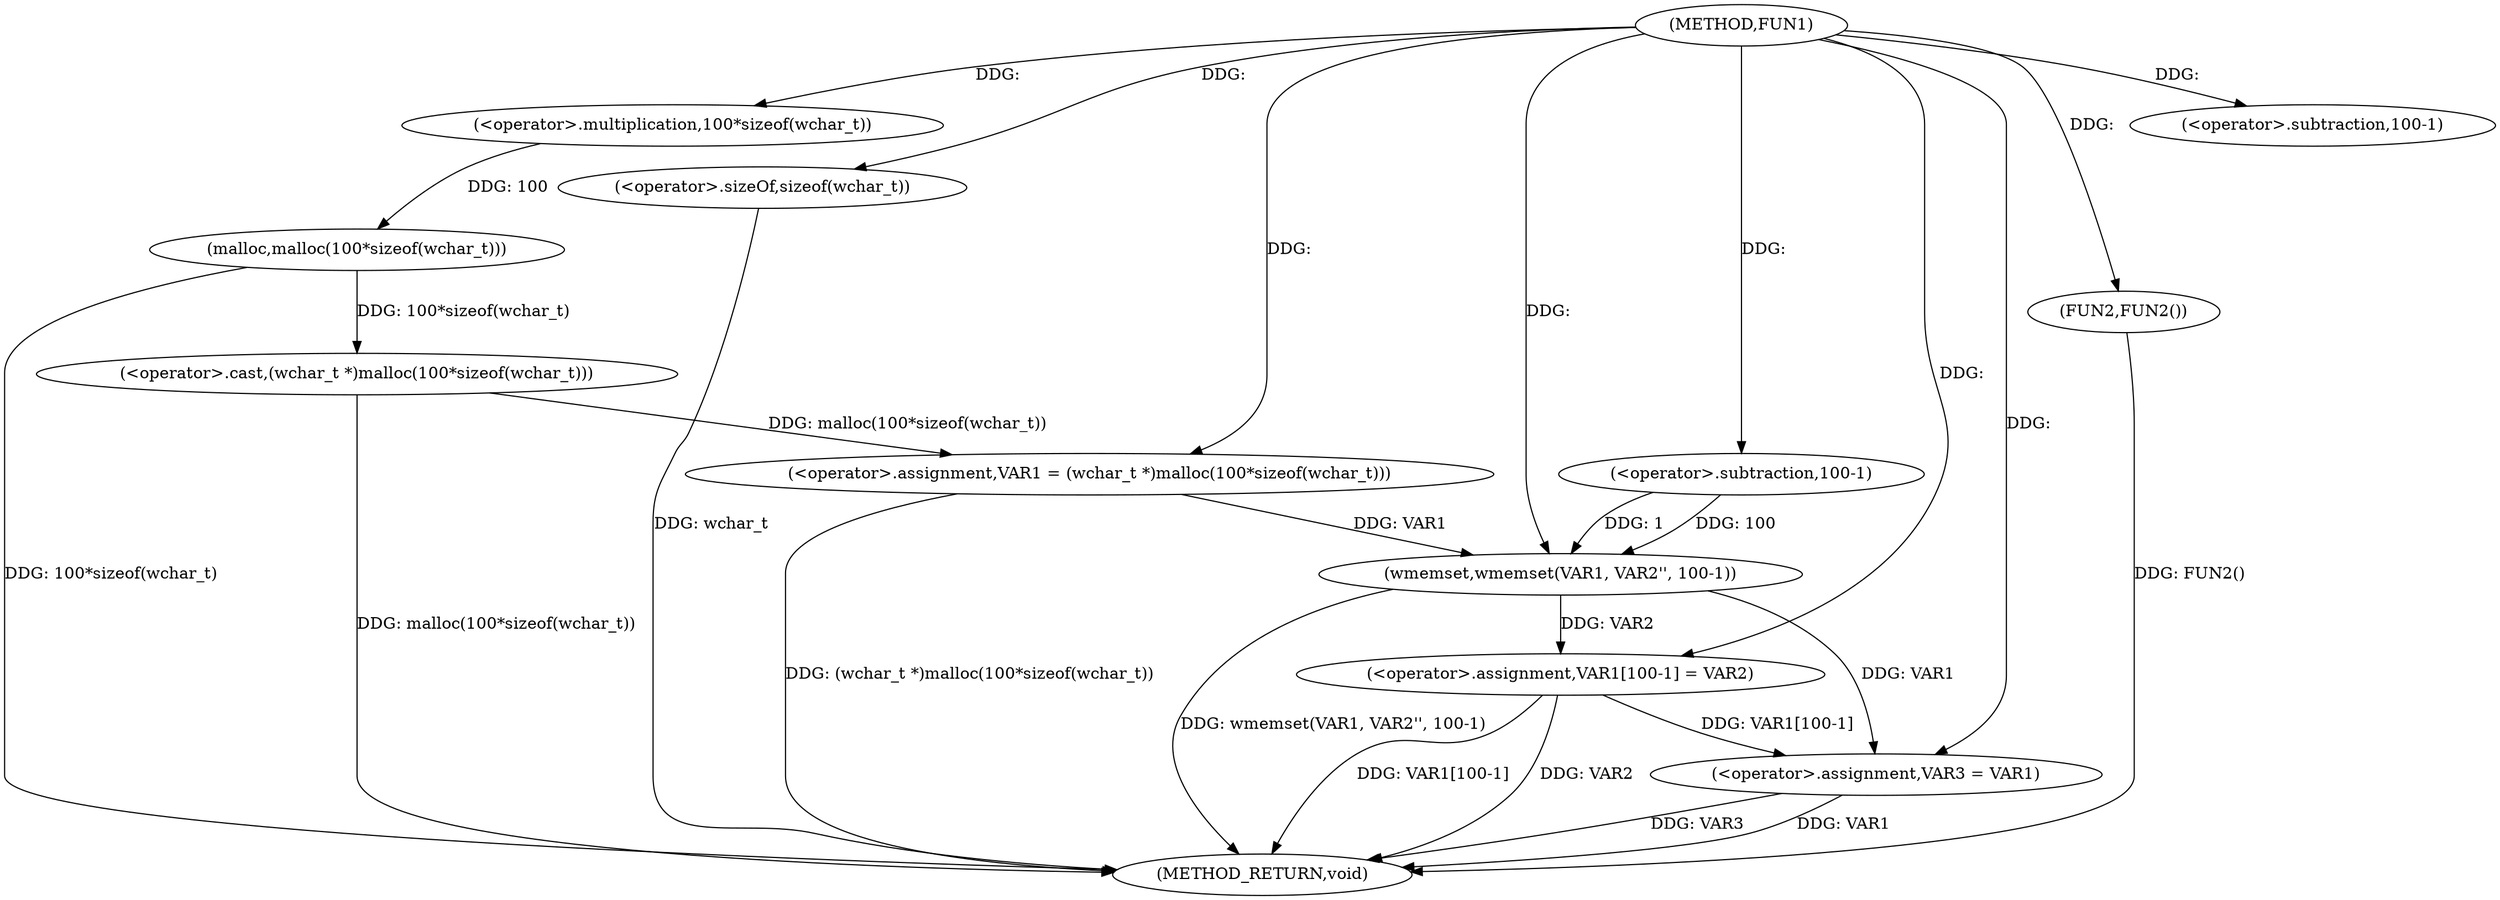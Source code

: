 digraph FUN1 {  
"1000100" [label = "(METHOD,FUN1)" ]
"1000129" [label = "(METHOD_RETURN,void)" ]
"1000103" [label = "(<operator>.assignment,VAR1 = (wchar_t *)malloc(100*sizeof(wchar_t)))" ]
"1000105" [label = "(<operator>.cast,(wchar_t *)malloc(100*sizeof(wchar_t)))" ]
"1000107" [label = "(malloc,malloc(100*sizeof(wchar_t)))" ]
"1000108" [label = "(<operator>.multiplication,100*sizeof(wchar_t))" ]
"1000110" [label = "(<operator>.sizeOf,sizeof(wchar_t))" ]
"1000112" [label = "(wmemset,wmemset(VAR1, VAR2'', 100-1))" ]
"1000115" [label = "(<operator>.subtraction,100-1)" ]
"1000118" [label = "(<operator>.assignment,VAR1[100-1] = VAR2)" ]
"1000121" [label = "(<operator>.subtraction,100-1)" ]
"1000125" [label = "(<operator>.assignment,VAR3 = VAR1)" ]
"1000128" [label = "(FUN2,FUN2())" ]
  "1000125" -> "1000129"  [ label = "DDG: VAR3"] 
  "1000107" -> "1000129"  [ label = "DDG: 100*sizeof(wchar_t)"] 
  "1000105" -> "1000129"  [ label = "DDG: malloc(100*sizeof(wchar_t))"] 
  "1000103" -> "1000129"  [ label = "DDG: (wchar_t *)malloc(100*sizeof(wchar_t))"] 
  "1000125" -> "1000129"  [ label = "DDG: VAR1"] 
  "1000112" -> "1000129"  [ label = "DDG: wmemset(VAR1, VAR2'', 100-1)"] 
  "1000128" -> "1000129"  [ label = "DDG: FUN2()"] 
  "1000118" -> "1000129"  [ label = "DDG: VAR1[100-1]"] 
  "1000110" -> "1000129"  [ label = "DDG: wchar_t"] 
  "1000118" -> "1000129"  [ label = "DDG: VAR2"] 
  "1000105" -> "1000103"  [ label = "DDG: malloc(100*sizeof(wchar_t))"] 
  "1000100" -> "1000103"  [ label = "DDG: "] 
  "1000107" -> "1000105"  [ label = "DDG: 100*sizeof(wchar_t)"] 
  "1000108" -> "1000107"  [ label = "DDG: 100"] 
  "1000100" -> "1000108"  [ label = "DDG: "] 
  "1000100" -> "1000110"  [ label = "DDG: "] 
  "1000103" -> "1000112"  [ label = "DDG: VAR1"] 
  "1000100" -> "1000112"  [ label = "DDG: "] 
  "1000115" -> "1000112"  [ label = "DDG: 100"] 
  "1000115" -> "1000112"  [ label = "DDG: 1"] 
  "1000100" -> "1000115"  [ label = "DDG: "] 
  "1000112" -> "1000118"  [ label = "DDG: VAR2"] 
  "1000100" -> "1000118"  [ label = "DDG: "] 
  "1000100" -> "1000121"  [ label = "DDG: "] 
  "1000112" -> "1000125"  [ label = "DDG: VAR1"] 
  "1000118" -> "1000125"  [ label = "DDG: VAR1[100-1]"] 
  "1000100" -> "1000125"  [ label = "DDG: "] 
  "1000100" -> "1000128"  [ label = "DDG: "] 
}
